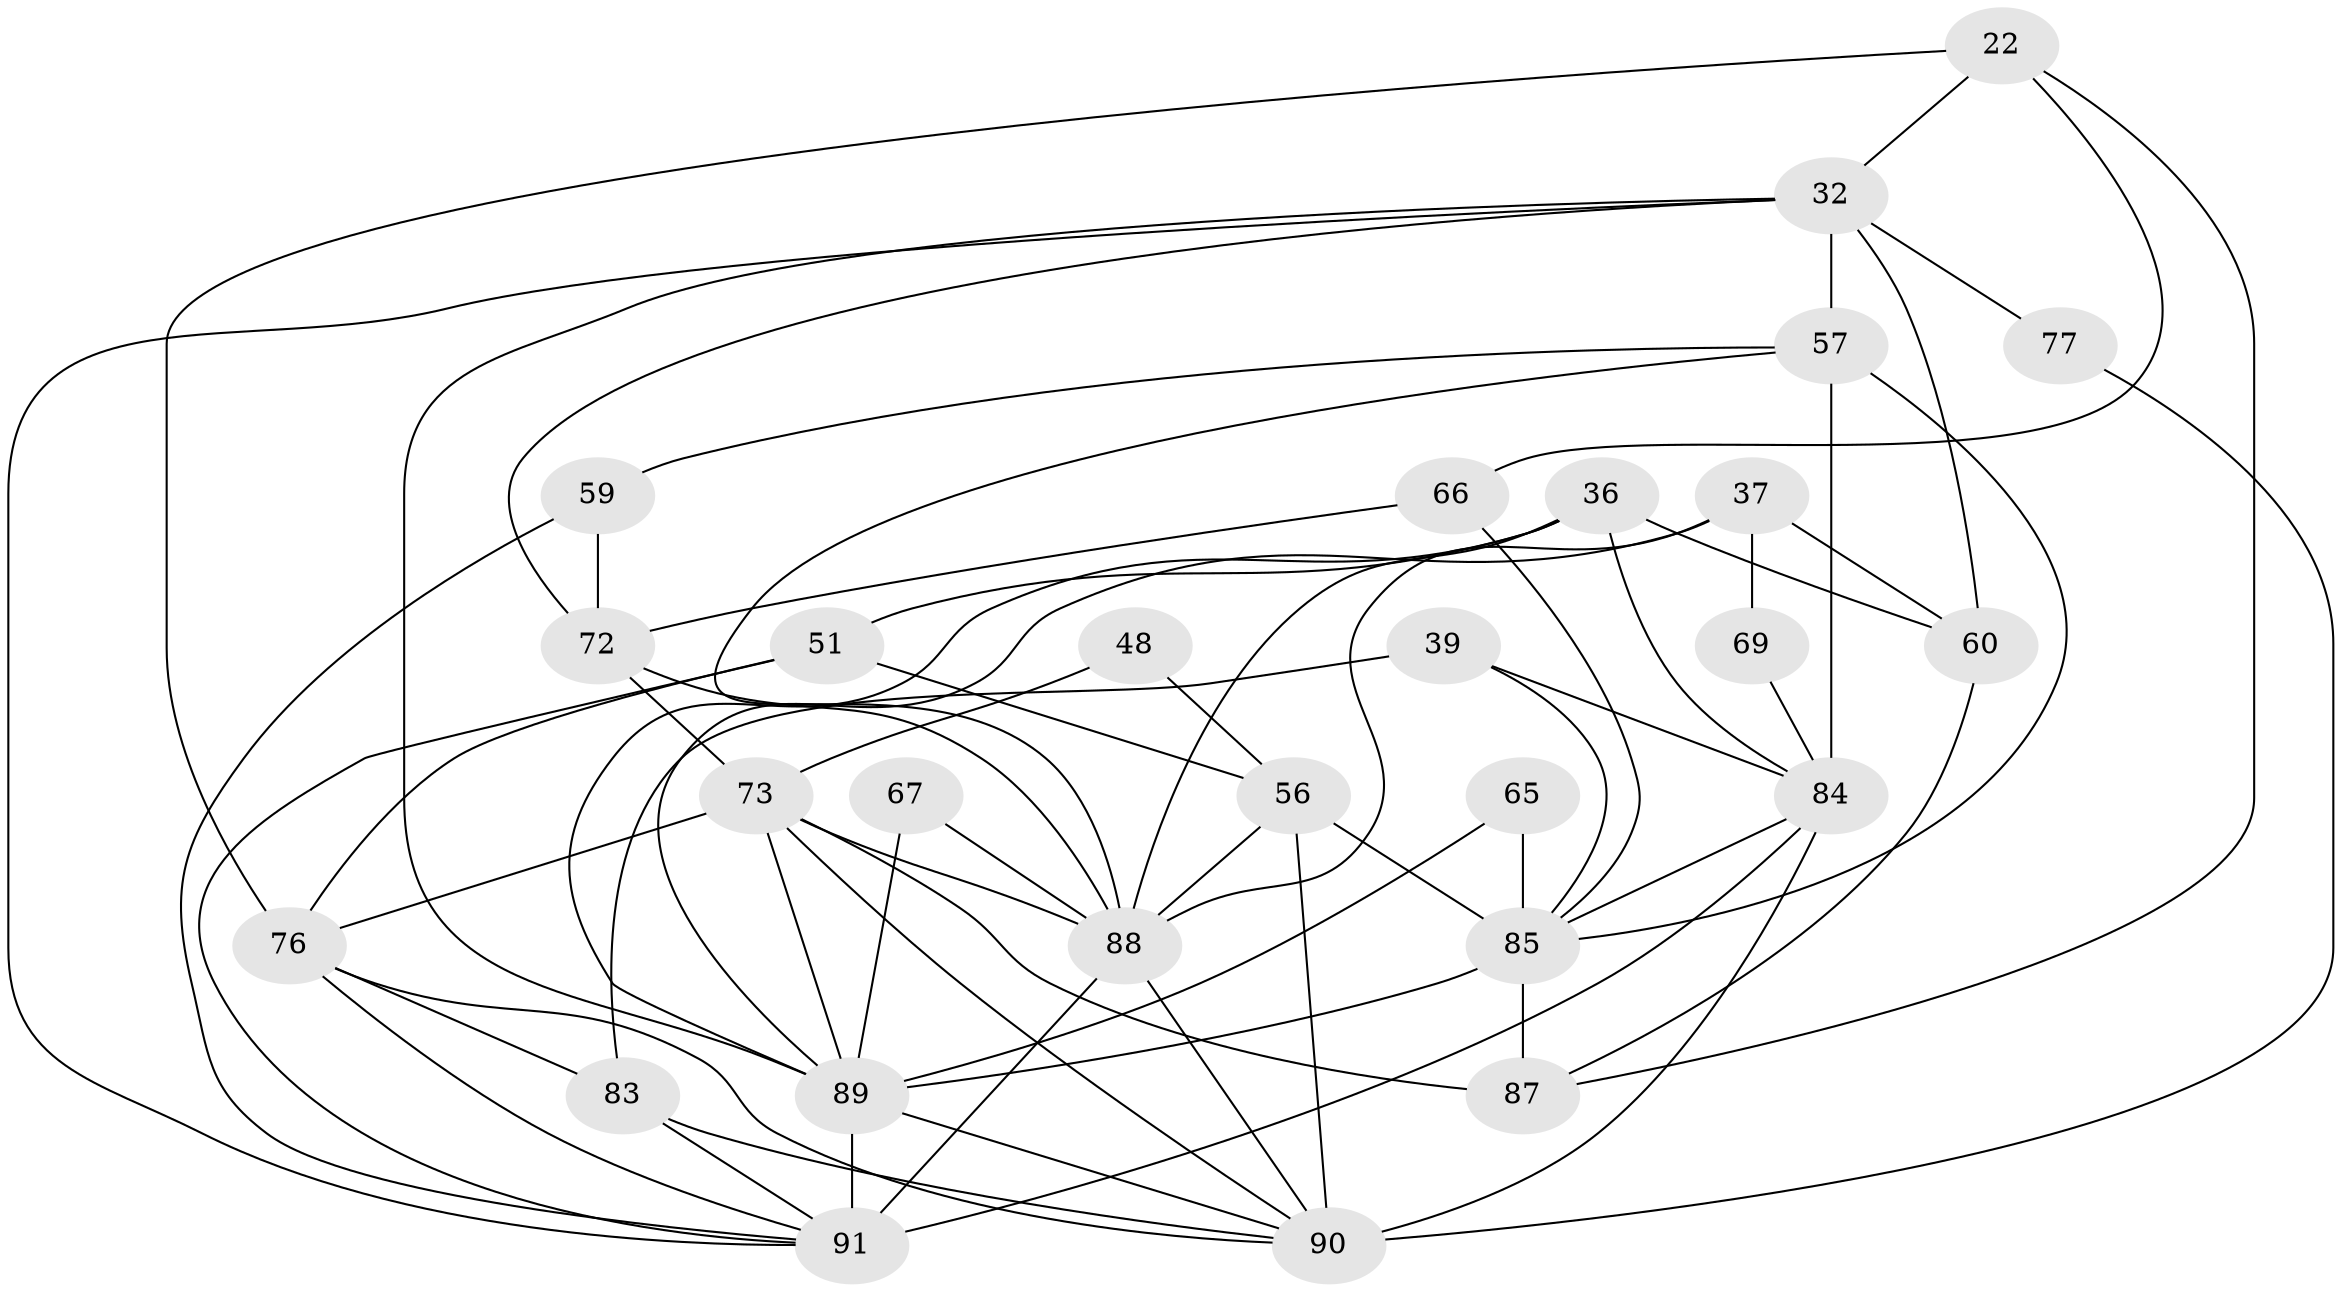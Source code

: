// original degree distribution, {4: 0.2967032967032967, 2: 0.18681318681318682, 6: 0.0989010989010989, 3: 0.2087912087912088, 5: 0.14285714285714285, 7: 0.03296703296703297, 9: 0.01098901098901099, 8: 0.02197802197802198}
// Generated by graph-tools (version 1.1) at 2025/53/03/04/25 21:53:38]
// undirected, 27 vertices, 66 edges
graph export_dot {
graph [start="1"]
  node [color=gray90,style=filled];
  22;
  32 [super="+16+28"];
  36 [super="+34"];
  37;
  39;
  48;
  51 [super="+2"];
  56 [super="+43"];
  57 [super="+6+38"];
  59 [super="+44"];
  60;
  65;
  66 [super="+33+3"];
  67 [super="+55"];
  69;
  72 [super="+29+52+63"];
  73 [super="+26+68"];
  76 [super="+14+40+27"];
  77;
  83 [super="+13"];
  84 [super="+75+19+20+78"];
  85 [super="+35+24+79+81"];
  87 [super="+50"];
  88 [super="+86"];
  89 [super="+71+82"];
  90 [super="+4+64"];
  91 [super="+15+30+70"];
  22 -- 66 [weight=2];
  22 -- 32 [weight=2];
  22 -- 87;
  22 -- 76;
  32 -- 57 [weight=2];
  32 -- 91;
  32 -- 60;
  32 -- 89 [weight=2];
  32 -- 77;
  32 -- 72;
  36 -- 60;
  36 -- 89 [weight=2];
  36 -- 88;
  36 -- 51;
  36 -- 84;
  37 -- 60;
  37 -- 69;
  37 -- 89;
  37 -- 88;
  39 -- 83;
  39 -- 85;
  39 -- 84;
  48 -- 56;
  48 -- 73;
  51 -- 91;
  51 -- 56;
  51 -- 76;
  56 -- 90 [weight=3];
  56 -- 88;
  56 -- 85;
  57 -- 59;
  57 -- 88 [weight=2];
  57 -- 85 [weight=4];
  57 -- 84 [weight=3];
  59 -- 72;
  59 -- 91;
  60 -- 87;
  65 -- 89 [weight=2];
  65 -- 85;
  66 -- 72;
  66 -- 85 [weight=2];
  67 -- 88 [weight=2];
  67 -- 89 [weight=3];
  69 -- 84;
  72 -- 88;
  72 -- 73 [weight=2];
  73 -- 88 [weight=2];
  73 -- 89 [weight=3];
  73 -- 90;
  73 -- 87 [weight=2];
  73 -- 76 [weight=4];
  76 -- 91 [weight=2];
  76 -- 90;
  76 -- 83;
  77 -- 90;
  83 -- 90 [weight=2];
  83 -- 91;
  84 -- 85 [weight=3];
  84 -- 90 [weight=5];
  84 -- 91 [weight=4];
  85 -- 89 [weight=4];
  85 -- 87 [weight=2];
  88 -- 91;
  88 -- 90;
  89 -- 91 [weight=5];
  89 -- 90 [weight=3];
}
